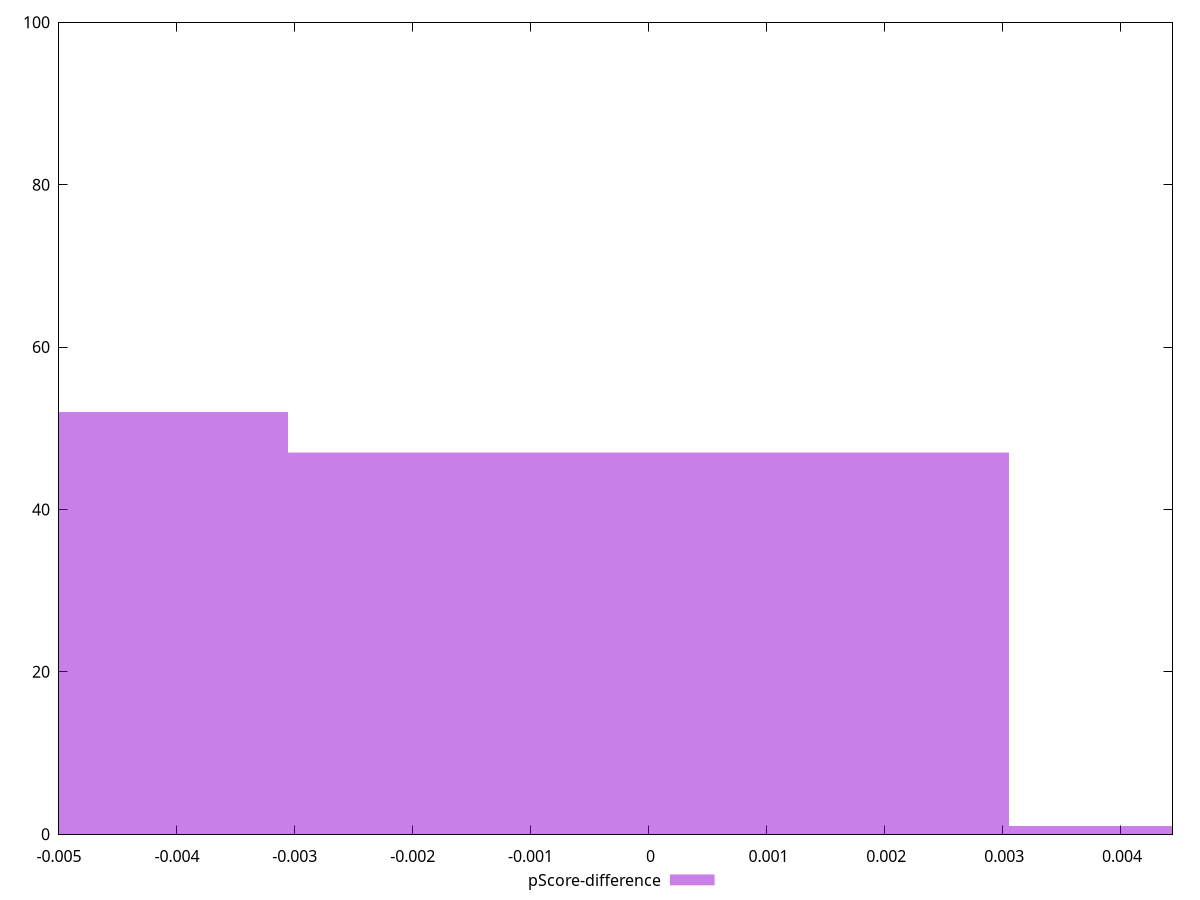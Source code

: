 reset

$pScoreDifference <<EOF
0 47
-0.006114799481002581 52
0.006114799481002581 1
EOF

set key outside below
set boxwidth 0.006114799481002581
set xrange [-0.0050000000000000044:0.004444444444444473]
set yrange [0:100]
set trange [0:100]
set style fill transparent solid 0.5 noborder
set terminal svg size 640, 490 enhanced background rgb 'white'
set output "report_00025_2021-02-22T21:38:55.199Z/uses-optimized-images/samples/pages/pScore-difference/histogram.svg"

plot $pScoreDifference title "pScore-difference" with boxes

reset
